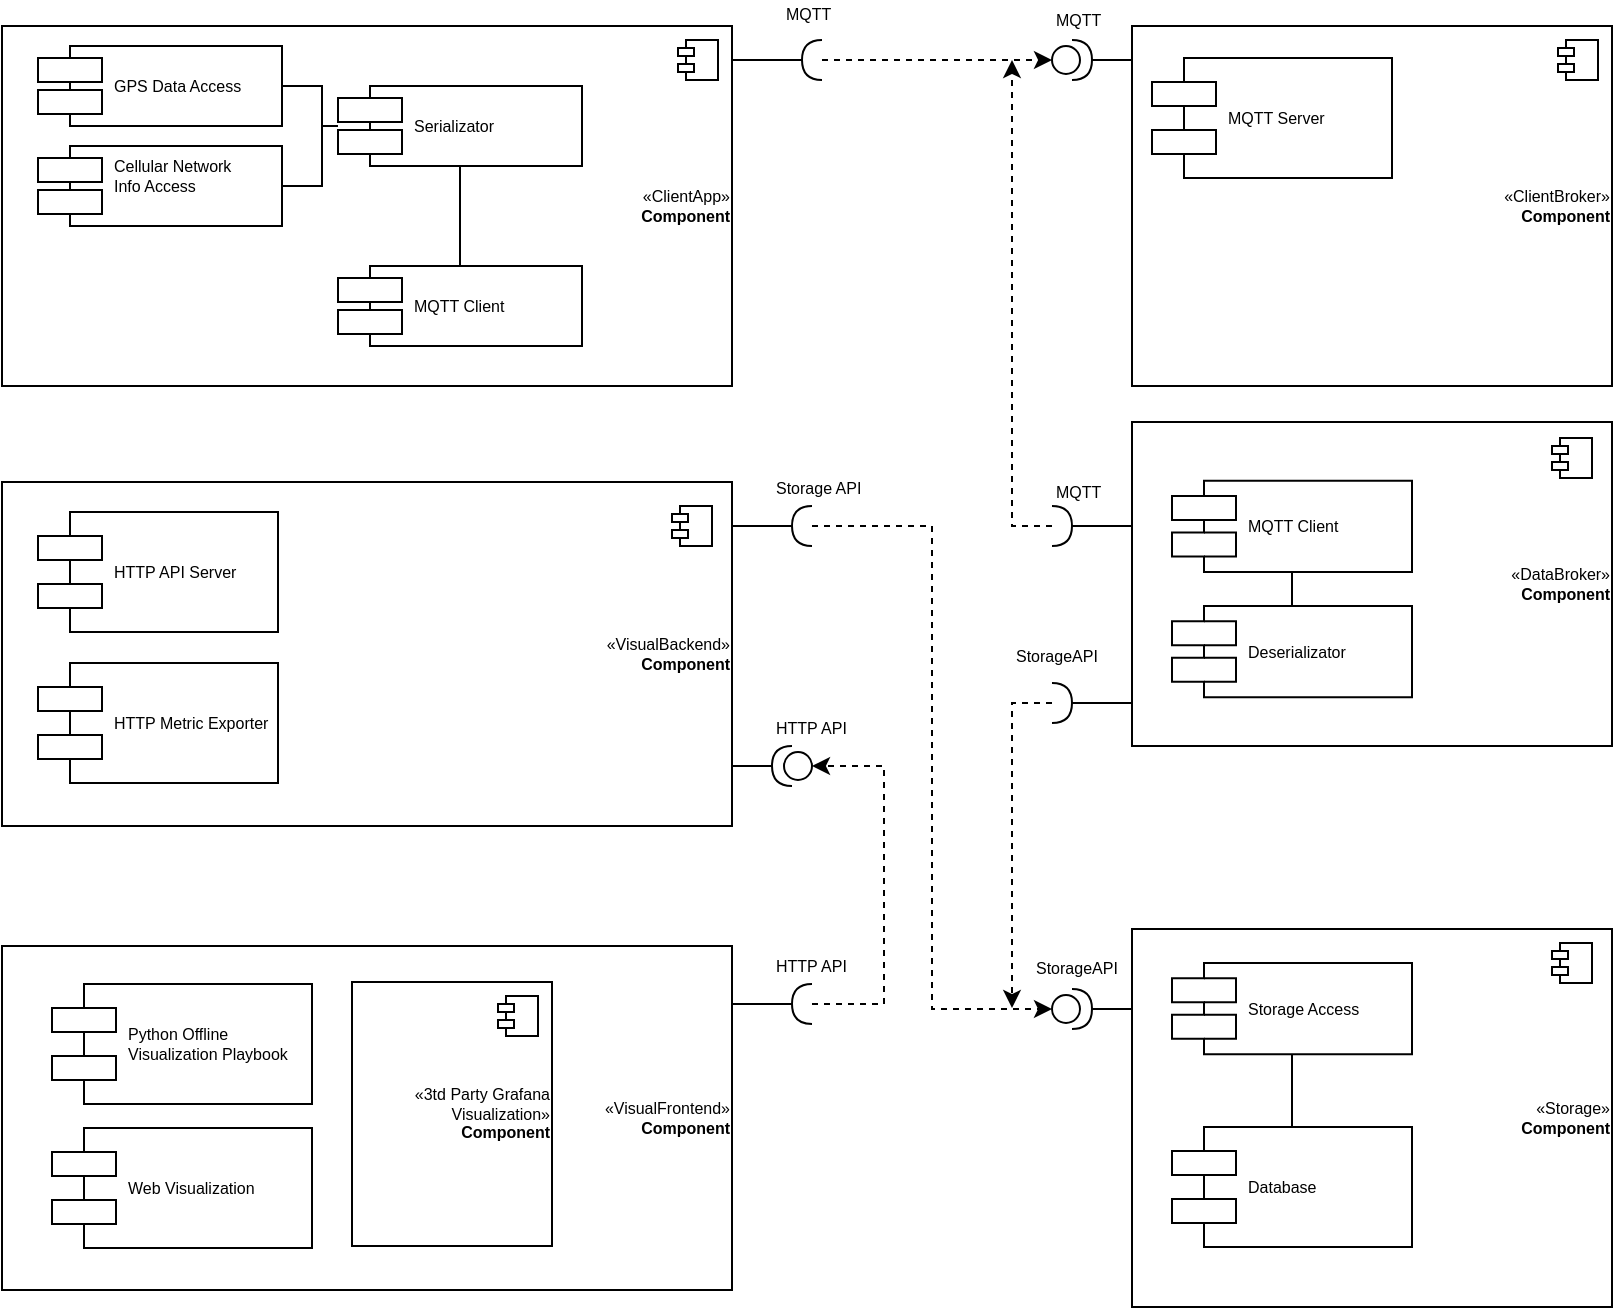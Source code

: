 <mxfile version="10.8.0" type="device"><diagram name="Page-1" id="b5b7bab2-c9e2-2cf4-8b2a-24fd1a2a6d21"><mxGraphModel dx="1788" dy="567" grid="1" gridSize="10" guides="1" tooltips="1" connect="1" arrows="1" fold="1" page="1" pageScale="1" pageWidth="827" pageHeight="1169" background="#ffffff" math="0" shadow="0"><root><mxCell id="0"/><mxCell id="1" parent="0"/><mxCell id="DGhR6vJK3DTK3yI-jcU2-81" value="" style="group" vertex="1" connectable="0" parent="1"><mxGeometry x="-821" y="67" width="430" height="193" as="geometry"/></mxCell><mxCell id="DGhR6vJK3DTK3yI-jcU2-48" value="«ClientApp»&lt;br&gt;&lt;b&gt;Component&lt;/b&gt;" style="html=1;fontSize=8;align=right;" vertex="1" parent="DGhR6vJK3DTK3yI-jcU2-81"><mxGeometry y="13" width="365" height="180" as="geometry"/></mxCell><mxCell id="DGhR6vJK3DTK3yI-jcU2-49" value="" style="shape=component;jettyWidth=8;jettyHeight=4;" vertex="1" parent="DGhR6vJK3DTK3yI-jcU2-48"><mxGeometry x="1" width="20" height="20" relative="1" as="geometry"><mxPoint x="-27" y="7" as="offset"/></mxGeometry></mxCell><mxCell id="DGhR6vJK3DTK3yI-jcU2-61" style="edgeStyle=orthogonalEdgeStyle;rounded=0;orthogonalLoop=1;jettySize=auto;html=1;endArrow=none;endFill=0;fontSize=8;" edge="1" parent="DGhR6vJK3DTK3yI-jcU2-48" source="DGhR6vJK3DTK3yI-jcU2-56" target="DGhR6vJK3DTK3yI-jcU2-58"><mxGeometry relative="1" as="geometry"/></mxCell><mxCell id="DGhR6vJK3DTK3yI-jcU2-56" value="GPS Data Access" style="shape=component;align=left;spacingLeft=36;fontSize=8;" vertex="1" parent="DGhR6vJK3DTK3yI-jcU2-48"><mxGeometry x="18" y="10" width="122" height="40" as="geometry"/></mxCell><mxCell id="DGhR6vJK3DTK3yI-jcU2-65" style="edgeStyle=orthogonalEdgeStyle;rounded=0;orthogonalLoop=1;jettySize=auto;html=1;endArrow=none;endFill=0;fontSize=8;" edge="1" parent="DGhR6vJK3DTK3yI-jcU2-48" source="DGhR6vJK3DTK3yI-jcU2-58" target="DGhR6vJK3DTK3yI-jcU2-64"><mxGeometry relative="1" as="geometry"/></mxCell><mxCell id="DGhR6vJK3DTK3yI-jcU2-58" value="Serializator" style="shape=component;align=left;spacingLeft=36;fontSize=8;" vertex="1" parent="DGhR6vJK3DTK3yI-jcU2-48"><mxGeometry x="168" y="30" width="122" height="40" as="geometry"/></mxCell><mxCell id="DGhR6vJK3DTK3yI-jcU2-62" style="edgeStyle=orthogonalEdgeStyle;rounded=0;orthogonalLoop=1;jettySize=auto;html=1;endArrow=none;endFill=0;fontSize=8;" edge="1" parent="DGhR6vJK3DTK3yI-jcU2-48" source="DGhR6vJK3DTK3yI-jcU2-60" target="DGhR6vJK3DTK3yI-jcU2-58"><mxGeometry relative="1" as="geometry"/></mxCell><mxCell id="DGhR6vJK3DTK3yI-jcU2-60" value="Cellular Network&#10;Info Access&#10;" style="shape=component;align=left;spacingLeft=36;fontSize=8;" vertex="1" parent="DGhR6vJK3DTK3yI-jcU2-48"><mxGeometry x="18" y="60" width="122" height="40" as="geometry"/></mxCell><mxCell id="DGhR6vJK3DTK3yI-jcU2-64" value="MQTT Client" style="shape=component;align=left;spacingLeft=36;fontSize=8;" vertex="1" parent="DGhR6vJK3DTK3yI-jcU2-48"><mxGeometry x="168" y="120" width="122" height="40" as="geometry"/></mxCell><mxCell id="DGhR6vJK3DTK3yI-jcU2-78" value="" style="group" vertex="1" connectable="0" parent="DGhR6vJK3DTK3yI-jcU2-81"><mxGeometry x="390" width="40" height="40" as="geometry"/></mxCell><mxCell id="DGhR6vJK3DTK3yI-jcU2-50" value="" style="shape=requiredInterface;html=1;verticalLabelPosition=bottom;fontSize=8;align=right;direction=west;" vertex="1" parent="DGhR6vJK3DTK3yI-jcU2-78"><mxGeometry x="10" y="20" width="10" height="20" as="geometry"/></mxCell><mxCell id="DGhR6vJK3DTK3yI-jcU2-52" value="MQTT" style="text;html=1;resizable=0;points=[];autosize=1;align=left;verticalAlign=top;spacingTop=-4;fontSize=8;" vertex="1" parent="DGhR6vJK3DTK3yI-jcU2-78"><mxGeometry width="40" height="10" as="geometry"/></mxCell><mxCell id="DGhR6vJK3DTK3yI-jcU2-80" style="edgeStyle=orthogonalEdgeStyle;rounded=0;orthogonalLoop=1;jettySize=auto;html=1;entryX=1;entryY=0.5;entryDx=0;entryDy=0;entryPerimeter=0;endArrow=none;endFill=0;fontSize=8;" edge="1" parent="DGhR6vJK3DTK3yI-jcU2-81" source="DGhR6vJK3DTK3yI-jcU2-48" target="DGhR6vJK3DTK3yI-jcU2-50"><mxGeometry relative="1" as="geometry"><Array as="points"><mxPoint x="370" y="30"/><mxPoint x="370" y="30"/></Array></mxGeometry></mxCell><mxCell id="DGhR6vJK3DTK3yI-jcU2-92" value="" style="group" vertex="1" connectable="0" parent="1"><mxGeometry x="-296" y="70" width="280" height="190" as="geometry"/></mxCell><mxCell id="DGhR6vJK3DTK3yI-jcU2-82" value="«ClientBroker»&lt;br&gt;&lt;b&gt;Component&lt;/b&gt;" style="html=1;fontSize=8;align=right;" vertex="1" parent="DGhR6vJK3DTK3yI-jcU2-92"><mxGeometry x="40" y="10" width="240" height="180" as="geometry"/></mxCell><mxCell id="DGhR6vJK3DTK3yI-jcU2-83" value="" style="shape=component;jettyWidth=8;jettyHeight=4;" vertex="1" parent="DGhR6vJK3DTK3yI-jcU2-82"><mxGeometry x="1" width="20" height="20" relative="1" as="geometry"><mxPoint x="-27" y="7" as="offset"/></mxGeometry></mxCell><mxCell id="DGhR6vJK3DTK3yI-jcU2-87" value="MQTT Server" style="shape=component;align=left;spacingLeft=36;fontSize=8;" vertex="1" parent="DGhR6vJK3DTK3yI-jcU2-82"><mxGeometry x="10" y="16" width="120" height="60" as="geometry"/></mxCell><mxCell id="DGhR6vJK3DTK3yI-jcU2-84" value="" style="shape=providedRequiredInterface;html=1;verticalLabelPosition=bottom;fontSize=8;align=right;" vertex="1" parent="DGhR6vJK3DTK3yI-jcU2-92"><mxGeometry y="17" width="20" height="20" as="geometry"/></mxCell><mxCell id="DGhR6vJK3DTK3yI-jcU2-91" style="edgeStyle=orthogonalEdgeStyle;rounded=0;orthogonalLoop=1;jettySize=auto;html=1;endArrow=none;endFill=0;fontSize=8;" edge="1" parent="DGhR6vJK3DTK3yI-jcU2-92" source="DGhR6vJK3DTK3yI-jcU2-82" target="DGhR6vJK3DTK3yI-jcU2-84"><mxGeometry relative="1" as="geometry"><Array as="points"><mxPoint x="30" y="27"/><mxPoint x="30" y="27"/></Array></mxGeometry></mxCell><mxCell id="DGhR6vJK3DTK3yI-jcU2-88" value="MQTT" style="text;html=1;resizable=0;points=[];autosize=1;align=left;verticalAlign=top;spacingTop=-4;fontSize=8;" vertex="1" parent="DGhR6vJK3DTK3yI-jcU2-92"><mxGeometry width="40" height="10" as="geometry"/></mxCell><mxCell id="DGhR6vJK3DTK3yI-jcU2-116" style="edgeStyle=orthogonalEdgeStyle;rounded=0;orthogonalLoop=1;jettySize=auto;html=1;entryX=1;entryY=0.5;entryDx=0;entryDy=0;entryPerimeter=0;endArrow=none;endFill=0;fontSize=8;" edge="1" parent="1" source="DGhR6vJK3DTK3yI-jcU2-112" target="DGhR6vJK3DTK3yI-jcU2-115"><mxGeometry relative="1" as="geometry"><Array as="points"><mxPoint x="-266" y="571.5"/><mxPoint x="-266" y="571.5"/></Array></mxGeometry></mxCell><mxCell id="DGhR6vJK3DTK3yI-jcU2-112" value="«Storage»&lt;br&gt;&lt;b&gt;Component&lt;/b&gt;" style="html=1;fontSize=8;align=right;" vertex="1" parent="1"><mxGeometry x="-256" y="531.5" width="240" height="189" as="geometry"/></mxCell><mxCell id="DGhR6vJK3DTK3yI-jcU2-119" value="" style="group" vertex="1" connectable="0" parent="1"><mxGeometry x="-306" y="543.5" width="60" height="38" as="geometry"/></mxCell><mxCell id="DGhR6vJK3DTK3yI-jcU2-115" value="" style="shape=providedRequiredInterface;html=1;verticalLabelPosition=bottom;fontSize=8;align=right;" vertex="1" parent="DGhR6vJK3DTK3yI-jcU2-119"><mxGeometry x="10" y="18" width="20" height="20" as="geometry"/></mxCell><mxCell id="DGhR6vJK3DTK3yI-jcU2-117" value="StorageAPI" style="text;html=1;resizable=0;points=[];autosize=1;align=left;verticalAlign=top;spacingTop=-4;fontSize=8;" vertex="1" parent="DGhR6vJK3DTK3yI-jcU2-119"><mxGeometry width="60" height="10" as="geometry"/></mxCell><mxCell id="DGhR6vJK3DTK3yI-jcU2-94" value="" style="shape=component;jettyWidth=8;jettyHeight=4;" vertex="1" parent="1"><mxGeometry x="1" width="20" height="20" relative="1" as="geometry"><mxPoint x="-46" y="538.5" as="offset"/></mxGeometry></mxCell><mxCell id="DGhR6vJK3DTK3yI-jcU2-135" style="edgeStyle=orthogonalEdgeStyle;rounded=0;orthogonalLoop=1;jettySize=auto;html=1;entryX=1;entryY=0.5;entryDx=0;entryDy=0;entryPerimeter=0;endArrow=none;endFill=0;fontSize=8;" edge="1" parent="1" source="DGhR6vJK3DTK3yI-jcU2-126" target="DGhR6vJK3DTK3yI-jcU2-133"><mxGeometry relative="1" as="geometry"><Array as="points"><mxPoint x="-446" y="330"/><mxPoint x="-446" y="330"/></Array></mxGeometry></mxCell><mxCell id="DGhR6vJK3DTK3yI-jcU2-136" style="edgeStyle=orthogonalEdgeStyle;rounded=0;orthogonalLoop=1;jettySize=auto;html=1;entryX=1;entryY=0.5;entryDx=0;entryDy=0;entryPerimeter=0;endArrow=none;endFill=0;fontSize=8;" edge="1" parent="1" source="DGhR6vJK3DTK3yI-jcU2-126" target="DGhR6vJK3DTK3yI-jcU2-134"><mxGeometry relative="1" as="geometry"><Array as="points"><mxPoint x="-446" y="450"/><mxPoint x="-446" y="450"/></Array></mxGeometry></mxCell><mxCell id="DGhR6vJK3DTK3yI-jcU2-126" value="«VisualBackend»&lt;br&gt;&lt;b&gt;Component&lt;/b&gt;" style="html=1;fontSize=8;align=right;" vertex="1" parent="1"><mxGeometry x="-821" y="308" width="365" height="172" as="geometry"/></mxCell><mxCell id="DGhR6vJK3DTK3yI-jcU2-113" value="" style="shape=component;jettyWidth=8;jettyHeight=4;" vertex="1" parent="1"><mxGeometry x="1" width="20" height="20" relative="1" as="geometry"><mxPoint x="-486" y="320" as="offset"/></mxGeometry></mxCell><mxCell id="DGhR6vJK3DTK3yI-jcU2-114" value="Database" style="shape=component;align=left;spacingLeft=36;fontSize=8;" vertex="1" parent="1"><mxGeometry x="-236" y="630.5" width="120" height="60" as="geometry"/></mxCell><mxCell id="DGhR6vJK3DTK3yI-jcU2-129" style="edgeStyle=orthogonalEdgeStyle;rounded=0;orthogonalLoop=1;jettySize=auto;html=1;endArrow=none;endFill=0;fontSize=8;" edge="1" parent="1" source="DGhR6vJK3DTK3yI-jcU2-128" target="DGhR6vJK3DTK3yI-jcU2-114"><mxGeometry relative="1" as="geometry"/></mxCell><mxCell id="DGhR6vJK3DTK3yI-jcU2-128" value="Storage Access" style="shape=component;align=left;spacingLeft=36;fontSize=8;" vertex="1" parent="1"><mxGeometry x="-236" y="548.447" width="120" height="45.646" as="geometry"/></mxCell><mxCell id="DGhR6vJK3DTK3yI-jcU2-93" value="«DataBroker»&lt;br&gt;&lt;b&gt;Component&lt;/b&gt;" style="html=1;fontSize=8;align=right;" vertex="1" parent="1"><mxGeometry x="-256" y="278" width="240" height="162" as="geometry"/></mxCell><mxCell id="DGhR6vJK3DTK3yI-jcU2-155" style="edgeStyle=orthogonalEdgeStyle;rounded=0;orthogonalLoop=1;jettySize=auto;html=1;dashed=1;endArrow=classic;endFill=1;fontSize=8;" edge="1" parent="1" source="DGhR6vJK3DTK3yI-jcU2-95"><mxGeometry relative="1" as="geometry"><mxPoint x="-316" y="97" as="targetPoint"/><Array as="points"><mxPoint x="-316" y="330"/><mxPoint x="-316" y="97"/></Array></mxGeometry></mxCell><mxCell id="DGhR6vJK3DTK3yI-jcU2-95" value="" style="shape=requiredInterface;html=1;verticalLabelPosition=bottom;fontSize=8;align=right;" vertex="1" parent="1"><mxGeometry x="-296" y="320" width="10" height="20" as="geometry"/></mxCell><mxCell id="DGhR6vJK3DTK3yI-jcU2-97" style="edgeStyle=orthogonalEdgeStyle;rounded=0;orthogonalLoop=1;jettySize=auto;html=1;entryX=1;entryY=0.5;entryDx=0;entryDy=0;entryPerimeter=0;endArrow=none;endFill=0;fontSize=8;" edge="1" parent="1" source="DGhR6vJK3DTK3yI-jcU2-93" target="DGhR6vJK3DTK3yI-jcU2-95"><mxGeometry relative="1" as="geometry"><Array as="points"><mxPoint x="-266" y="330"/><mxPoint x="-266" y="330"/></Array></mxGeometry></mxCell><mxCell id="DGhR6vJK3DTK3yI-jcU2-99" value="MQTT" style="text;html=1;resizable=0;points=[];autosize=1;align=left;verticalAlign=top;spacingTop=-4;fontSize=8;" vertex="1" parent="1"><mxGeometry x="-296" y="306" width="40" height="10" as="geometry"/></mxCell><mxCell id="DGhR6vJK3DTK3yI-jcU2-101" value="StorageAPI" style="text;html=1;resizable=0;points=[];autosize=1;align=left;verticalAlign=top;spacingTop=-4;fontSize=8;" vertex="1" parent="1"><mxGeometry x="-316" y="388" width="60" height="10" as="geometry"/></mxCell><mxCell id="DGhR6vJK3DTK3yI-jcU2-156" style="edgeStyle=orthogonalEdgeStyle;rounded=0;orthogonalLoop=1;jettySize=auto;html=1;dashed=1;endArrow=classic;endFill=1;fontSize=8;" edge="1" parent="1" source="DGhR6vJK3DTK3yI-jcU2-104"><mxGeometry relative="1" as="geometry"><mxPoint x="-316" y="571" as="targetPoint"/><Array as="points"><mxPoint x="-316" y="419"/><mxPoint x="-316" y="571"/></Array></mxGeometry></mxCell><mxCell id="DGhR6vJK3DTK3yI-jcU2-104" value="" style="shape=requiredInterface;html=1;verticalLabelPosition=bottom;fontSize=8;align=right;" vertex="1" parent="1"><mxGeometry x="-296" y="408.5" width="10" height="20" as="geometry"/></mxCell><mxCell id="DGhR6vJK3DTK3yI-jcU2-98" style="edgeStyle=orthogonalEdgeStyle;rounded=0;orthogonalLoop=1;jettySize=auto;html=1;entryX=1;entryY=0.5;entryDx=0;entryDy=0;entryPerimeter=0;endArrow=none;endFill=0;fontSize=8;" edge="1" parent="1" source="DGhR6vJK3DTK3yI-jcU2-93" target="DGhR6vJK3DTK3yI-jcU2-104"><mxGeometry relative="1" as="geometry"><mxPoint x="-276" y="389" as="targetPoint"/><Array as="points"><mxPoint x="-286" y="419"/></Array></mxGeometry></mxCell><mxCell id="DGhR6vJK3DTK3yI-jcU2-139" style="edgeStyle=orthogonalEdgeStyle;rounded=0;orthogonalLoop=1;jettySize=auto;html=1;entryX=0.5;entryY=0;entryDx=0;entryDy=0;endArrow=none;endFill=0;fontSize=8;" edge="1" parent="1" source="DGhR6vJK3DTK3yI-jcU2-102" target="DGhR6vJK3DTK3yI-jcU2-103"><mxGeometry relative="1" as="geometry"/></mxCell><mxCell id="DGhR6vJK3DTK3yI-jcU2-102" value="MQTT Client" style="shape=component;align=left;spacingLeft=36;fontSize=8;" vertex="1" parent="1"><mxGeometry x="-236" y="307.347" width="120" height="45.646" as="geometry"/></mxCell><mxCell id="DGhR6vJK3DTK3yI-jcU2-103" value="Deserializator" style="shape=component;align=left;spacingLeft=36;fontSize=8;" vertex="1" parent="1"><mxGeometry x="-236" y="369.947" width="120" height="45.646" as="geometry"/></mxCell><mxCell id="DGhR6vJK3DTK3yI-jcU2-127" value="" style="shape=component;jettyWidth=8;jettyHeight=4;" vertex="1" parent="1"><mxGeometry x="1" width="20" height="20" relative="1" as="geometry"><mxPoint x="-46" y="286" as="offset"/></mxGeometry></mxCell><mxCell id="DGhR6vJK3DTK3yI-jcU2-131" value="HTTP API Server" style="shape=component;align=left;spacingLeft=36;fontSize=8;" vertex="1" parent="1"><mxGeometry x="-803" y="323" width="120" height="60" as="geometry"/></mxCell><mxCell id="DGhR6vJK3DTK3yI-jcU2-132" value="HTTP Metric Exporter" style="shape=component;align=left;spacingLeft=36;fontSize=8;" vertex="1" parent="1"><mxGeometry x="-803" y="398.5" width="120" height="60" as="geometry"/></mxCell><mxCell id="DGhR6vJK3DTK3yI-jcU2-157" style="edgeStyle=orthogonalEdgeStyle;rounded=0;orthogonalLoop=1;jettySize=auto;html=1;entryX=0;entryY=0.5;entryDx=0;entryDy=0;entryPerimeter=0;dashed=1;endArrow=classic;endFill=1;fontSize=8;" edge="1" parent="1" source="DGhR6vJK3DTK3yI-jcU2-133" target="DGhR6vJK3DTK3yI-jcU2-115"><mxGeometry relative="1" as="geometry"/></mxCell><mxCell id="DGhR6vJK3DTK3yI-jcU2-133" value="" style="shape=requiredInterface;html=1;verticalLabelPosition=bottom;fontSize=8;align=right;direction=west;" vertex="1" parent="1"><mxGeometry x="-426" y="320" width="10" height="20" as="geometry"/></mxCell><mxCell id="DGhR6vJK3DTK3yI-jcU2-134" value="" style="shape=providedRequiredInterface;html=1;verticalLabelPosition=bottom;fontSize=8;align=right;direction=west;" vertex="1" parent="1"><mxGeometry x="-436" y="440" width="20" height="20" as="geometry"/></mxCell><mxCell id="DGhR6vJK3DTK3yI-jcU2-148" style="edgeStyle=orthogonalEdgeStyle;rounded=0;orthogonalLoop=1;jettySize=auto;html=1;entryX=1;entryY=0.5;entryDx=0;entryDy=0;entryPerimeter=0;endArrow=none;endFill=0;fontSize=8;" edge="1" parent="1" source="DGhR6vJK3DTK3yI-jcU2-141" target="DGhR6vJK3DTK3yI-jcU2-146"><mxGeometry relative="1" as="geometry"><Array as="points"><mxPoint x="-446" y="569"/><mxPoint x="-446" y="569"/></Array></mxGeometry></mxCell><mxCell id="DGhR6vJK3DTK3yI-jcU2-141" value="«VisualFrontend»&lt;br&gt;&lt;b&gt;Component&lt;/b&gt;" style="html=1;fontSize=8;align=right;" vertex="1" parent="1"><mxGeometry x="-821" y="540" width="365" height="172" as="geometry"/></mxCell><mxCell id="DGhR6vJK3DTK3yI-jcU2-142" value="HTTP API" style="text;html=1;resizable=0;points=[];autosize=1;align=left;verticalAlign=top;spacingTop=-4;fontSize=8;" vertex="1" parent="1"><mxGeometry x="-436" y="423.5" width="50" height="10" as="geometry"/></mxCell><mxCell id="DGhR6vJK3DTK3yI-jcU2-145" value="Storage API" style="text;html=1;resizable=0;points=[];autosize=1;align=left;verticalAlign=top;spacingTop=-4;fontSize=8;" vertex="1" parent="1"><mxGeometry x="-436" y="304" width="60" height="10" as="geometry"/></mxCell><mxCell id="DGhR6vJK3DTK3yI-jcU2-158" style="edgeStyle=orthogonalEdgeStyle;rounded=0;orthogonalLoop=1;jettySize=auto;html=1;entryX=0;entryY=0.5;entryDx=0;entryDy=0;entryPerimeter=0;dashed=1;endArrow=classic;endFill=1;fontSize=8;" edge="1" parent="1" source="DGhR6vJK3DTK3yI-jcU2-146" target="DGhR6vJK3DTK3yI-jcU2-134"><mxGeometry relative="1" as="geometry"><Array as="points"><mxPoint x="-380" y="569"/><mxPoint x="-380" y="450"/></Array></mxGeometry></mxCell><mxCell id="DGhR6vJK3DTK3yI-jcU2-146" value="" style="shape=requiredInterface;html=1;verticalLabelPosition=bottom;fontSize=8;align=right;direction=west;" vertex="1" parent="1"><mxGeometry x="-426" y="559" width="10" height="20" as="geometry"/></mxCell><mxCell id="DGhR6vJK3DTK3yI-jcU2-147" value="HTTP API" style="text;html=1;resizable=0;points=[];autosize=1;align=left;verticalAlign=top;spacingTop=-4;fontSize=8;" vertex="1" parent="1"><mxGeometry x="-436" y="543" width="50" height="10" as="geometry"/></mxCell><mxCell id="DGhR6vJK3DTK3yI-jcU2-149" value="Python Offline&#10;Visualization Playbook" style="shape=component;align=left;spacingLeft=36;fontSize=8;" vertex="1" parent="1"><mxGeometry x="-796" y="559" width="130" height="60" as="geometry"/></mxCell><mxCell id="DGhR6vJK3DTK3yI-jcU2-150" value="Web Visualization" style="shape=component;align=left;spacingLeft=36;fontSize=8;" vertex="1" parent="1"><mxGeometry x="-796" y="631" width="130" height="60" as="geometry"/></mxCell><mxCell id="DGhR6vJK3DTK3yI-jcU2-152" value="«3td Party Grafana&lt;br&gt;Visualization»&lt;br&gt;&lt;b&gt;Component&lt;/b&gt;" style="html=1;fontSize=8;align=right;" vertex="1" parent="1"><mxGeometry x="-646" y="558" width="100" height="132" as="geometry"/></mxCell><mxCell id="DGhR6vJK3DTK3yI-jcU2-153" value="" style="shape=component;jettyWidth=8;jettyHeight=4;" vertex="1" parent="DGhR6vJK3DTK3yI-jcU2-152"><mxGeometry x="1" width="20" height="20" relative="1" as="geometry"><mxPoint x="-27" y="7" as="offset"/></mxGeometry></mxCell><mxCell id="DGhR6vJK3DTK3yI-jcU2-154" style="edgeStyle=orthogonalEdgeStyle;rounded=0;orthogonalLoop=1;jettySize=auto;html=1;endArrow=classic;endFill=1;fontSize=8;dashed=1;" edge="1" parent="1" source="DGhR6vJK3DTK3yI-jcU2-50" target="DGhR6vJK3DTK3yI-jcU2-84"><mxGeometry relative="1" as="geometry"/></mxCell></root></mxGraphModel></diagram></mxfile>